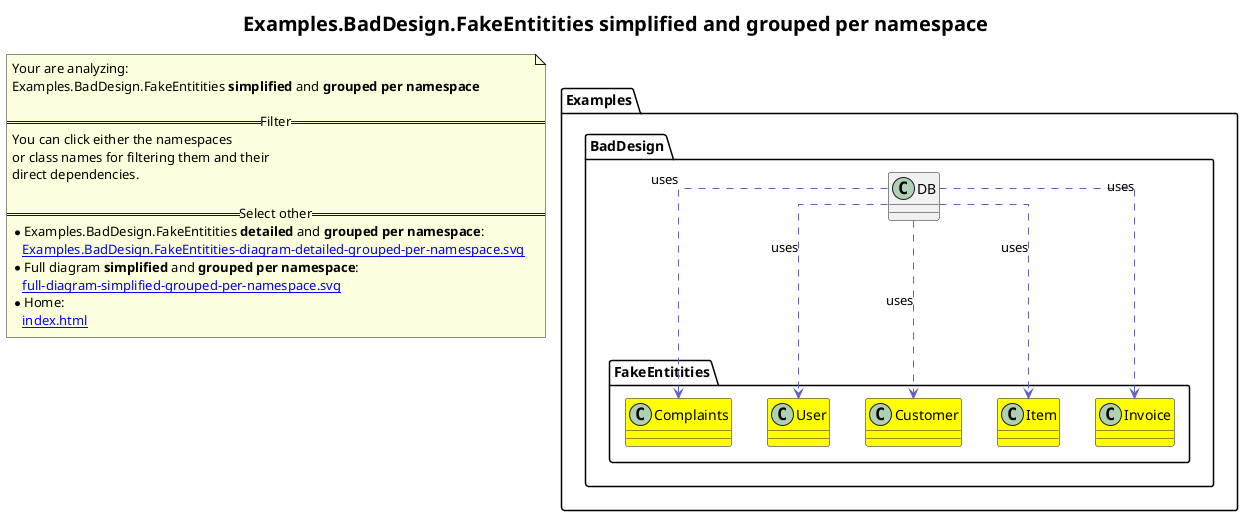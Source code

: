 @startuml
skinparam linetype ortho
title <size:20>Examples.BadDesign.FakeEntitities **simplified** and **grouped per namespace**</size>
note "Your are analyzing:\nExamples.BadDesign.FakeEntitities **simplified** and **grouped per namespace**\n\n==Filter==\nYou can click either the namespaces \nor class names for filtering them and their\ndirect dependencies.\n\n==Select other==\n* Examples.BadDesign.FakeEntitities **detailed** and **grouped per namespace**:\n   [[Examples.BadDesign.FakeEntitities-diagram-detailed-grouped-per-namespace.svg]]\n* Full diagram **simplified** and **grouped per namespace**:\n   [[full-diagram-simplified-grouped-per-namespace.svg]]\n* Home:\n   [[index.html]]" as FloatingNote
namespace Examples [[Examples-diagram-simplified-grouped-per-namespace.svg]] {
namespace Examples.BadDesign [[Examples.BadDesign-diagram-simplified-grouped-per-namespace.svg]] {
  class Examples.BadDesign.DB [[Examples.BadDesign.DB-diagram-simplified-grouped-per-namespace.svg]]  {
  }
'Compared namespace Examples.BadDesign [[Examples.BadDesign-diagram-simplified-grouped-per-namespace.svg]] { with last element of   }
' Closing all previous_sub_namespace_list namespace None because file analysis is finished.
' Closing namespace BadDesign
}
' Closing namespace Examples
}
namespace Examples [[Examples-diagram-simplified-grouped-per-namespace.svg]] {
namespace Examples.BadDesign [[Examples.BadDesign-diagram-simplified-grouped-per-namespace.svg]] {
namespace Examples.BadDesign.FakeEntitities [[Examples.BadDesign.FakeEntitities-diagram-simplified-grouped-per-namespace.svg]] {
    class Examples.BadDesign.FakeEntitities.Invoice [[Examples.BadDesign.FakeEntitities.Invoice-diagram-simplified-grouped-per-namespace.svg]] #yellow {
    }
    class Examples.BadDesign.FakeEntitities.Item [[Examples.BadDesign.FakeEntitities.Item-diagram-simplified-grouped-per-namespace.svg]] #yellow {
    }
    class Examples.BadDesign.FakeEntitities.Customer [[Examples.BadDesign.FakeEntitities.Customer-diagram-simplified-grouped-per-namespace.svg]] #yellow {
    }
    class Examples.BadDesign.FakeEntitities.User [[Examples.BadDesign.FakeEntitities.User-diagram-simplified-grouped-per-namespace.svg]] #yellow {
    }
    class Examples.BadDesign.FakeEntitities.Complaints [[Examples.BadDesign.FakeEntitities.Complaints-diagram-simplified-grouped-per-namespace.svg]] #yellow {
    }
'Compared namespace Examples.BadDesign.FakeEntitities [[Examples.BadDesign.FakeEntitities-diagram-simplified-grouped-per-namespace.svg]] { with last element of     }
' Closing all previous_sub_namespace_list namespace None because file analysis is finished.
' Closing namespace FakeEntitities
}
' Closing namespace BadDesign
}
' Closing namespace Examples
}
 ' *************************************** 
 ' *************************************** 
 ' *************************************** 
' Class relations extracted from namespace:
' Examples.BadDesign
Examples.BadDesign.DB .[#6060BB].> Examples.BadDesign.FakeEntitities.User  : uses 
Examples.BadDesign.DB .[#6060BB].> Examples.BadDesign.FakeEntitities.Customer  : uses 
Examples.BadDesign.DB .[#6060BB].> Examples.BadDesign.FakeEntitities.Item  : uses 
Examples.BadDesign.DB .[#6060BB].> Examples.BadDesign.FakeEntitities.Invoice  : uses 
Examples.BadDesign.DB .[#6060BB].> Examples.BadDesign.FakeEntitities.Complaints  : uses 
' Class relations extracted from namespace:
' Examples.BadDesign.FakeEntitities
@enduml
